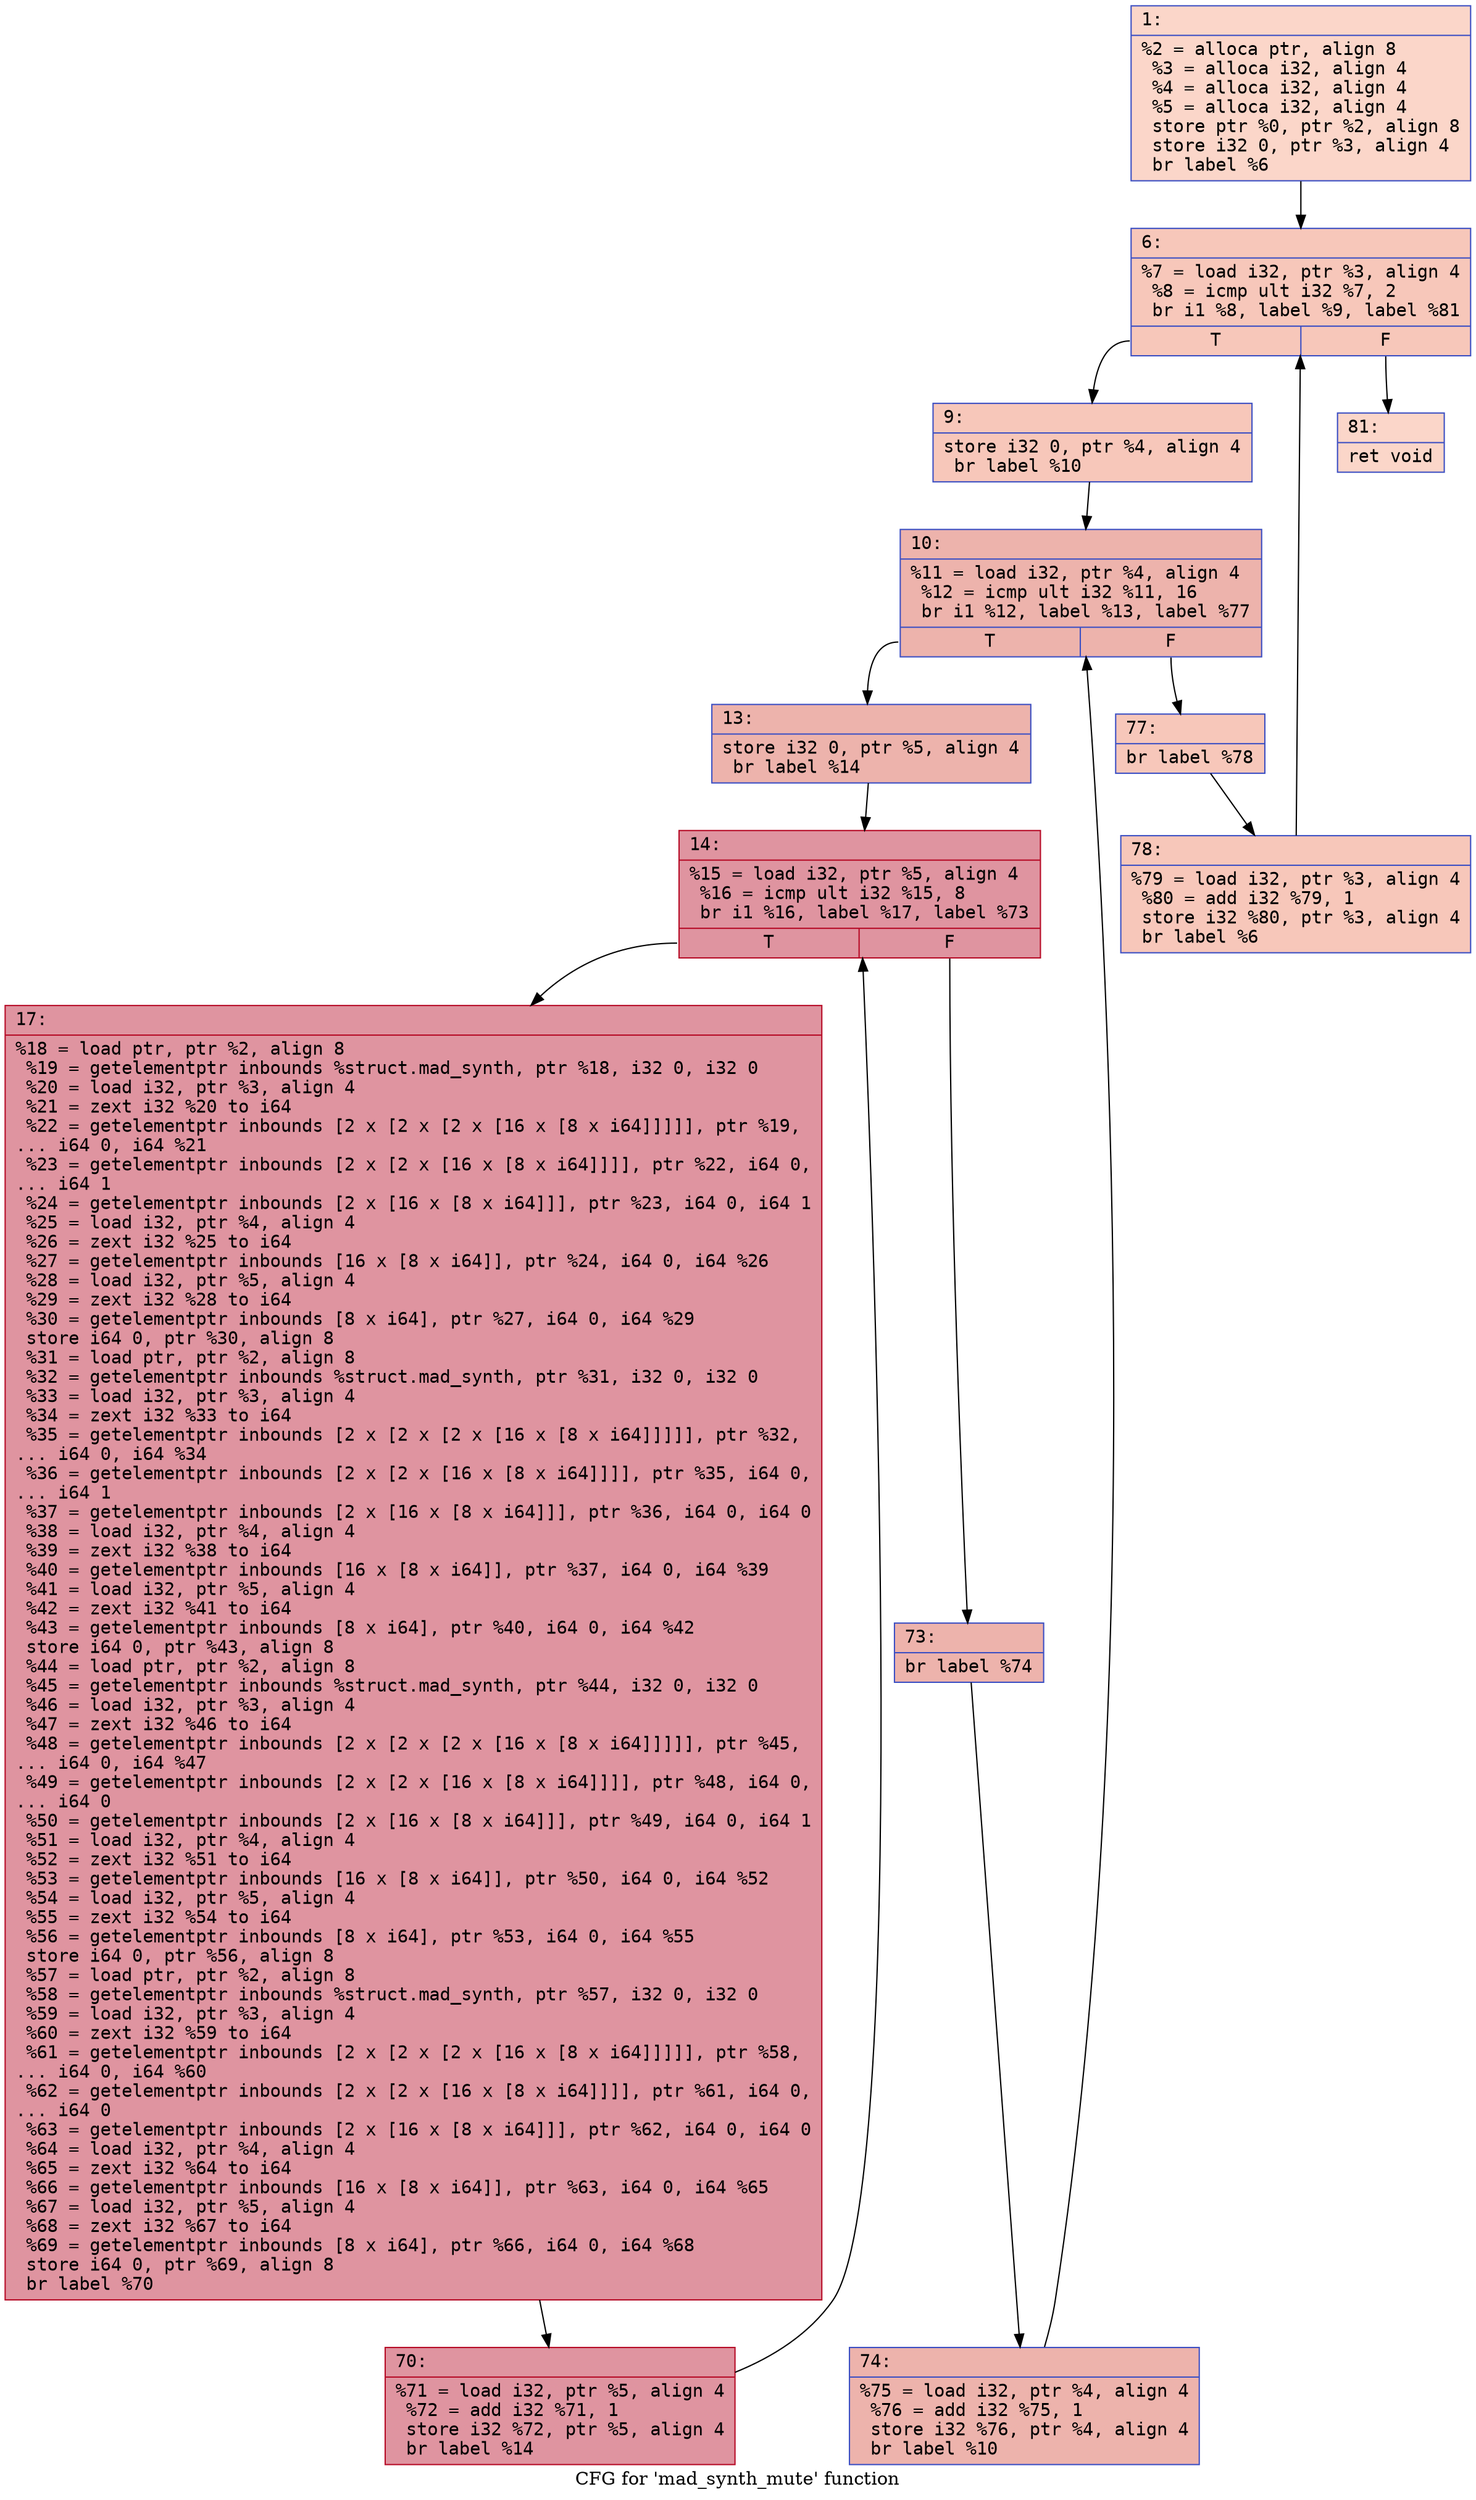 digraph "CFG for 'mad_synth_mute' function" {
	label="CFG for 'mad_synth_mute' function";

	Node0x6000013a5f90 [shape=record,color="#3d50c3ff", style=filled, fillcolor="#f6a38570" fontname="Courier",label="{1:\l|  %2 = alloca ptr, align 8\l  %3 = alloca i32, align 4\l  %4 = alloca i32, align 4\l  %5 = alloca i32, align 4\l  store ptr %0, ptr %2, align 8\l  store i32 0, ptr %3, align 4\l  br label %6\l}"];
	Node0x6000013a5f90 -> Node0x6000013a5fe0[tooltip="1 -> 6\nProbability 100.00%" ];
	Node0x6000013a5fe0 [shape=record,color="#3d50c3ff", style=filled, fillcolor="#ec7f6370" fontname="Courier",label="{6:\l|  %7 = load i32, ptr %3, align 4\l  %8 = icmp ult i32 %7, 2\l  br i1 %8, label %9, label %81\l|{<s0>T|<s1>F}}"];
	Node0x6000013a5fe0:s0 -> Node0x6000013a6030[tooltip="6 -> 9\nProbability 96.88%" ];
	Node0x6000013a5fe0:s1 -> Node0x6000013a6350[tooltip="6 -> 81\nProbability 3.12%" ];
	Node0x6000013a6030 [shape=record,color="#3d50c3ff", style=filled, fillcolor="#ec7f6370" fontname="Courier",label="{9:\l|  store i32 0, ptr %4, align 4\l  br label %10\l}"];
	Node0x6000013a6030 -> Node0x6000013a6080[tooltip="9 -> 10\nProbability 100.00%" ];
	Node0x6000013a6080 [shape=record,color="#3d50c3ff", style=filled, fillcolor="#d6524470" fontname="Courier",label="{10:\l|  %11 = load i32, ptr %4, align 4\l  %12 = icmp ult i32 %11, 16\l  br i1 %12, label %13, label %77\l|{<s0>T|<s1>F}}"];
	Node0x6000013a6080:s0 -> Node0x6000013a60d0[tooltip="10 -> 13\nProbability 96.88%" ];
	Node0x6000013a6080:s1 -> Node0x6000013a62b0[tooltip="10 -> 77\nProbability 3.12%" ];
	Node0x6000013a60d0 [shape=record,color="#3d50c3ff", style=filled, fillcolor="#d6524470" fontname="Courier",label="{13:\l|  store i32 0, ptr %5, align 4\l  br label %14\l}"];
	Node0x6000013a60d0 -> Node0x6000013a6120[tooltip="13 -> 14\nProbability 100.00%" ];
	Node0x6000013a6120 [shape=record,color="#b70d28ff", style=filled, fillcolor="#b70d2870" fontname="Courier",label="{14:\l|  %15 = load i32, ptr %5, align 4\l  %16 = icmp ult i32 %15, 8\l  br i1 %16, label %17, label %73\l|{<s0>T|<s1>F}}"];
	Node0x6000013a6120:s0 -> Node0x6000013a6170[tooltip="14 -> 17\nProbability 96.88%" ];
	Node0x6000013a6120:s1 -> Node0x6000013a6210[tooltip="14 -> 73\nProbability 3.12%" ];
	Node0x6000013a6170 [shape=record,color="#b70d28ff", style=filled, fillcolor="#b70d2870" fontname="Courier",label="{17:\l|  %18 = load ptr, ptr %2, align 8\l  %19 = getelementptr inbounds %struct.mad_synth, ptr %18, i32 0, i32 0\l  %20 = load i32, ptr %3, align 4\l  %21 = zext i32 %20 to i64\l  %22 = getelementptr inbounds [2 x [2 x [2 x [16 x [8 x i64]]]]], ptr %19,\l... i64 0, i64 %21\l  %23 = getelementptr inbounds [2 x [2 x [16 x [8 x i64]]]], ptr %22, i64 0,\l... i64 1\l  %24 = getelementptr inbounds [2 x [16 x [8 x i64]]], ptr %23, i64 0, i64 1\l  %25 = load i32, ptr %4, align 4\l  %26 = zext i32 %25 to i64\l  %27 = getelementptr inbounds [16 x [8 x i64]], ptr %24, i64 0, i64 %26\l  %28 = load i32, ptr %5, align 4\l  %29 = zext i32 %28 to i64\l  %30 = getelementptr inbounds [8 x i64], ptr %27, i64 0, i64 %29\l  store i64 0, ptr %30, align 8\l  %31 = load ptr, ptr %2, align 8\l  %32 = getelementptr inbounds %struct.mad_synth, ptr %31, i32 0, i32 0\l  %33 = load i32, ptr %3, align 4\l  %34 = zext i32 %33 to i64\l  %35 = getelementptr inbounds [2 x [2 x [2 x [16 x [8 x i64]]]]], ptr %32,\l... i64 0, i64 %34\l  %36 = getelementptr inbounds [2 x [2 x [16 x [8 x i64]]]], ptr %35, i64 0,\l... i64 1\l  %37 = getelementptr inbounds [2 x [16 x [8 x i64]]], ptr %36, i64 0, i64 0\l  %38 = load i32, ptr %4, align 4\l  %39 = zext i32 %38 to i64\l  %40 = getelementptr inbounds [16 x [8 x i64]], ptr %37, i64 0, i64 %39\l  %41 = load i32, ptr %5, align 4\l  %42 = zext i32 %41 to i64\l  %43 = getelementptr inbounds [8 x i64], ptr %40, i64 0, i64 %42\l  store i64 0, ptr %43, align 8\l  %44 = load ptr, ptr %2, align 8\l  %45 = getelementptr inbounds %struct.mad_synth, ptr %44, i32 0, i32 0\l  %46 = load i32, ptr %3, align 4\l  %47 = zext i32 %46 to i64\l  %48 = getelementptr inbounds [2 x [2 x [2 x [16 x [8 x i64]]]]], ptr %45,\l... i64 0, i64 %47\l  %49 = getelementptr inbounds [2 x [2 x [16 x [8 x i64]]]], ptr %48, i64 0,\l... i64 0\l  %50 = getelementptr inbounds [2 x [16 x [8 x i64]]], ptr %49, i64 0, i64 1\l  %51 = load i32, ptr %4, align 4\l  %52 = zext i32 %51 to i64\l  %53 = getelementptr inbounds [16 x [8 x i64]], ptr %50, i64 0, i64 %52\l  %54 = load i32, ptr %5, align 4\l  %55 = zext i32 %54 to i64\l  %56 = getelementptr inbounds [8 x i64], ptr %53, i64 0, i64 %55\l  store i64 0, ptr %56, align 8\l  %57 = load ptr, ptr %2, align 8\l  %58 = getelementptr inbounds %struct.mad_synth, ptr %57, i32 0, i32 0\l  %59 = load i32, ptr %3, align 4\l  %60 = zext i32 %59 to i64\l  %61 = getelementptr inbounds [2 x [2 x [2 x [16 x [8 x i64]]]]], ptr %58,\l... i64 0, i64 %60\l  %62 = getelementptr inbounds [2 x [2 x [16 x [8 x i64]]]], ptr %61, i64 0,\l... i64 0\l  %63 = getelementptr inbounds [2 x [16 x [8 x i64]]], ptr %62, i64 0, i64 0\l  %64 = load i32, ptr %4, align 4\l  %65 = zext i32 %64 to i64\l  %66 = getelementptr inbounds [16 x [8 x i64]], ptr %63, i64 0, i64 %65\l  %67 = load i32, ptr %5, align 4\l  %68 = zext i32 %67 to i64\l  %69 = getelementptr inbounds [8 x i64], ptr %66, i64 0, i64 %68\l  store i64 0, ptr %69, align 8\l  br label %70\l}"];
	Node0x6000013a6170 -> Node0x6000013a61c0[tooltip="17 -> 70\nProbability 100.00%" ];
	Node0x6000013a61c0 [shape=record,color="#b70d28ff", style=filled, fillcolor="#b70d2870" fontname="Courier",label="{70:\l|  %71 = load i32, ptr %5, align 4\l  %72 = add i32 %71, 1\l  store i32 %72, ptr %5, align 4\l  br label %14\l}"];
	Node0x6000013a61c0 -> Node0x6000013a6120[tooltip="70 -> 14\nProbability 100.00%" ];
	Node0x6000013a6210 [shape=record,color="#3d50c3ff", style=filled, fillcolor="#d6524470" fontname="Courier",label="{73:\l|  br label %74\l}"];
	Node0x6000013a6210 -> Node0x6000013a6260[tooltip="73 -> 74\nProbability 100.00%" ];
	Node0x6000013a6260 [shape=record,color="#3d50c3ff", style=filled, fillcolor="#d6524470" fontname="Courier",label="{74:\l|  %75 = load i32, ptr %4, align 4\l  %76 = add i32 %75, 1\l  store i32 %76, ptr %4, align 4\l  br label %10\l}"];
	Node0x6000013a6260 -> Node0x6000013a6080[tooltip="74 -> 10\nProbability 100.00%" ];
	Node0x6000013a62b0 [shape=record,color="#3d50c3ff", style=filled, fillcolor="#ec7f6370" fontname="Courier",label="{77:\l|  br label %78\l}"];
	Node0x6000013a62b0 -> Node0x6000013a6300[tooltip="77 -> 78\nProbability 100.00%" ];
	Node0x6000013a6300 [shape=record,color="#3d50c3ff", style=filled, fillcolor="#ec7f6370" fontname="Courier",label="{78:\l|  %79 = load i32, ptr %3, align 4\l  %80 = add i32 %79, 1\l  store i32 %80, ptr %3, align 4\l  br label %6\l}"];
	Node0x6000013a6300 -> Node0x6000013a5fe0[tooltip="78 -> 6\nProbability 100.00%" ];
	Node0x6000013a6350 [shape=record,color="#3d50c3ff", style=filled, fillcolor="#f6a38570" fontname="Courier",label="{81:\l|  ret void\l}"];
}
